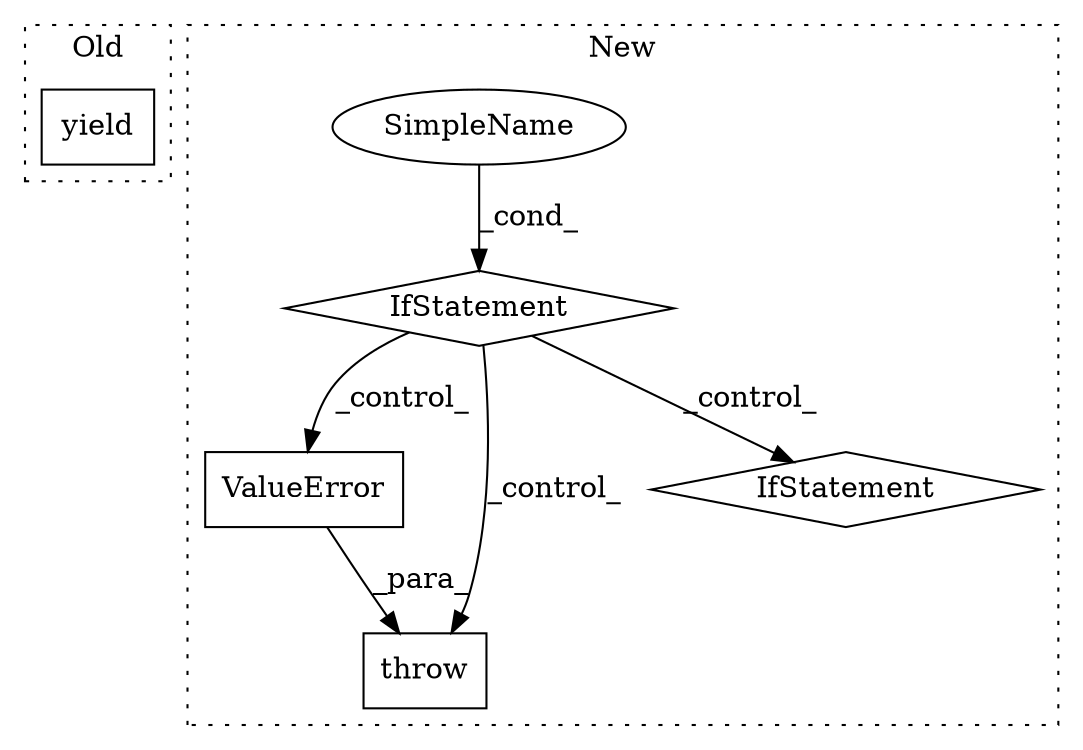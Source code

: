 digraph G {
subgraph cluster0 {
1 [label="yield" a="112" s="6456" l="7" shape="box"];
label = "Old";
style="dotted";
}
subgraph cluster1 {
2 [label="ValueError" a="32" s="6377,6447" l="11,1" shape="box"];
3 [label="IfStatement" a="25" s="6327,6359" l="4,2" shape="diamond"];
4 [label="SimpleName" a="42" s="" l="" shape="ellipse"];
5 [label="throw" a="53" s="6371" l="6" shape="box"];
6 [label="IfStatement" a="25" s="6838" l="34" shape="diamond"];
label = "New";
style="dotted";
}
2 -> 5 [label="_para_"];
3 -> 2 [label="_control_"];
3 -> 6 [label="_control_"];
3 -> 5 [label="_control_"];
4 -> 3 [label="_cond_"];
}